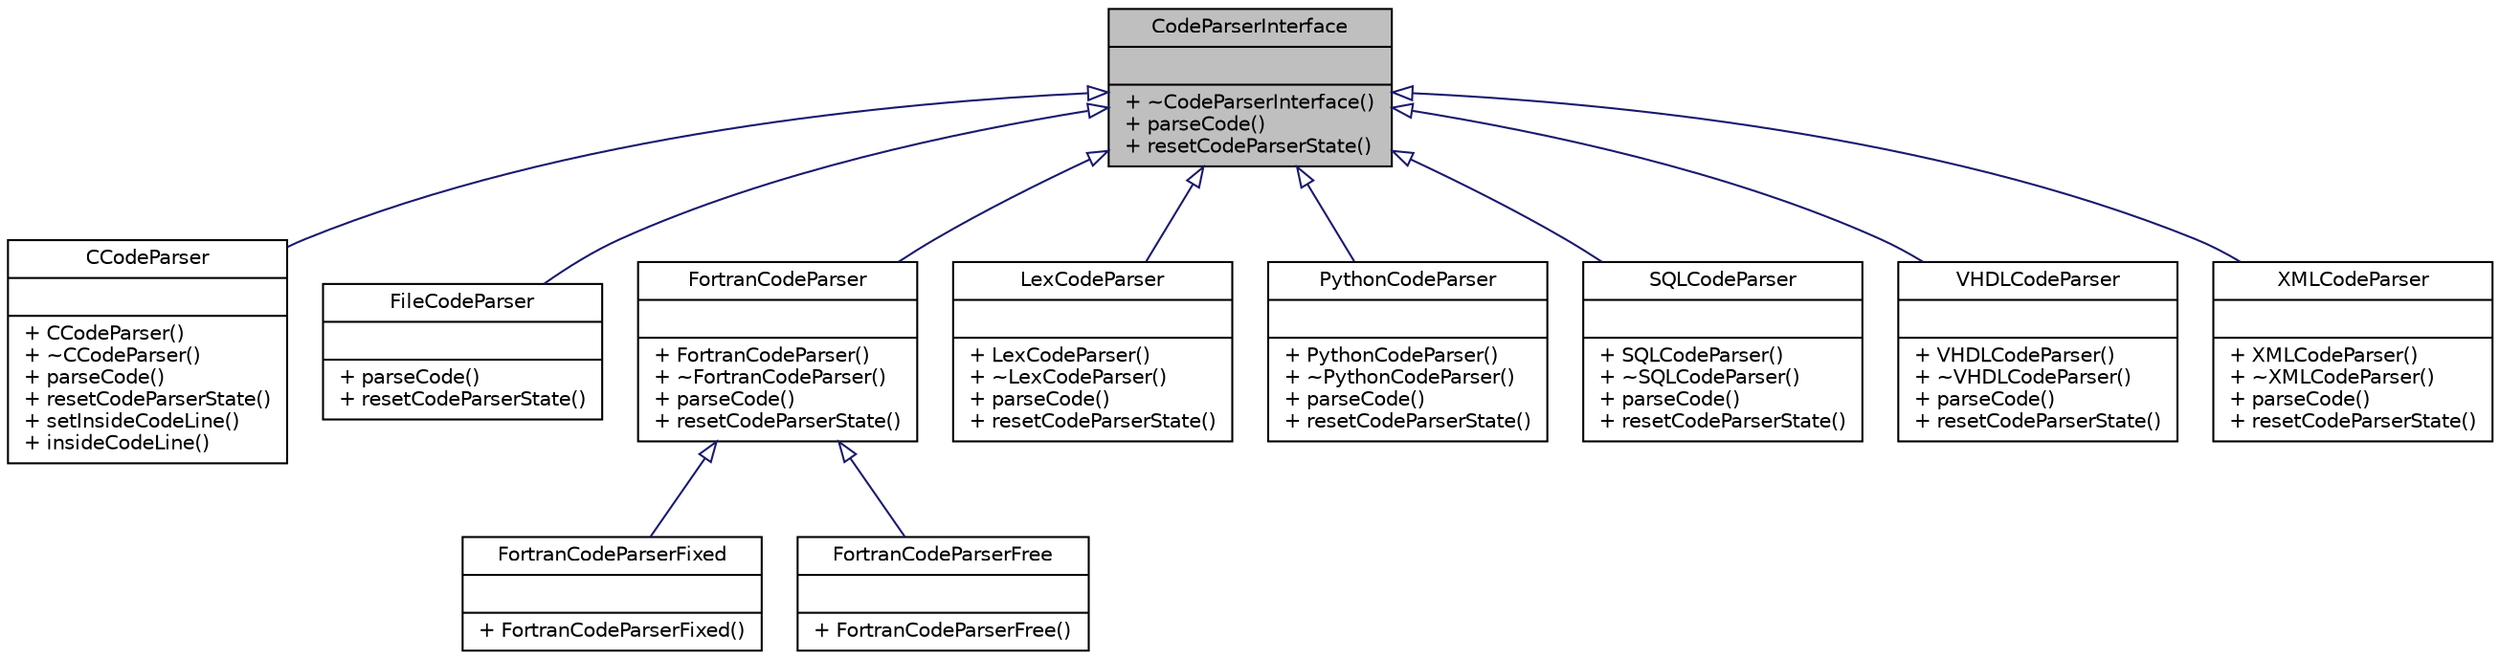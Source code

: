 digraph "CodeParserInterface"
{
 // LATEX_PDF_SIZE
  edge [fontname="Helvetica",fontsize="10",labelfontname="Helvetica",labelfontsize="10"];
  node [fontname="Helvetica",fontsize="10",shape=record];
  Node1 [label="{CodeParserInterface\n||+ ~CodeParserInterface()\l+ parseCode()\l+ resetCodeParserState()\l}",height=0.2,width=0.4,color="black", fillcolor="grey75", style="filled", fontcolor="black",tooltip="Abstract interface for code parsers."];
  Node1 -> Node2 [dir="back",color="midnightblue",fontsize="10",style="solid",arrowtail="onormal",fontname="Helvetica"];
  Node2 [label="{CCodeParser\n||+ CCodeParser()\l+ ~CCodeParser()\l+ parseCode()\l+ resetCodeParserState()\l+ setInsideCodeLine()\l+ insideCodeLine()\l}",height=0.2,width=0.4,color="black", fillcolor="white", style="filled",URL="$classCCodeParser.html",tooltip=" "];
  Node1 -> Node3 [dir="back",color="midnightblue",fontsize="10",style="solid",arrowtail="onormal",fontname="Helvetica"];
  Node3 [label="{FileCodeParser\n||+ parseCode()\l+ resetCodeParserState()\l}",height=0.2,width=0.4,color="black", fillcolor="white", style="filled",URL="$classFileCodeParser.html",tooltip="Generic code parser."];
  Node1 -> Node4 [dir="back",color="midnightblue",fontsize="10",style="solid",arrowtail="onormal",fontname="Helvetica"];
  Node4 [label="{FortranCodeParser\n||+ FortranCodeParser()\l+ ~FortranCodeParser()\l+ parseCode()\l+ resetCodeParserState()\l}",height=0.2,width=0.4,color="black", fillcolor="white", style="filled",URL="$classFortranCodeParser.html",tooltip=" "];
  Node4 -> Node5 [dir="back",color="midnightblue",fontsize="10",style="solid",arrowtail="onormal",fontname="Helvetica"];
  Node5 [label="{FortranCodeParserFixed\n||+ FortranCodeParserFixed()\l}",height=0.2,width=0.4,color="black", fillcolor="white", style="filled",URL="$classFortranCodeParserFixed.html",tooltip=" "];
  Node4 -> Node6 [dir="back",color="midnightblue",fontsize="10",style="solid",arrowtail="onormal",fontname="Helvetica"];
  Node6 [label="{FortranCodeParserFree\n||+ FortranCodeParserFree()\l}",height=0.2,width=0.4,color="black", fillcolor="white", style="filled",URL="$classFortranCodeParserFree.html",tooltip=" "];
  Node1 -> Node7 [dir="back",color="midnightblue",fontsize="10",style="solid",arrowtail="onormal",fontname="Helvetica"];
  Node7 [label="{LexCodeParser\n||+ LexCodeParser()\l+ ~LexCodeParser()\l+ parseCode()\l+ resetCodeParserState()\l}",height=0.2,width=0.4,color="black", fillcolor="white", style="filled",URL="$classLexCodeParser.html",tooltip=" "];
  Node1 -> Node8 [dir="back",color="midnightblue",fontsize="10",style="solid",arrowtail="onormal",fontname="Helvetica"];
  Node8 [label="{PythonCodeParser\n||+ PythonCodeParser()\l+ ~PythonCodeParser()\l+ parseCode()\l+ resetCodeParserState()\l}",height=0.2,width=0.4,color="black", fillcolor="white", style="filled",URL="$classPythonCodeParser.html",tooltip=" "];
  Node1 -> Node9 [dir="back",color="midnightblue",fontsize="10",style="solid",arrowtail="onormal",fontname="Helvetica"];
  Node9 [label="{SQLCodeParser\n||+ SQLCodeParser()\l+ ~SQLCodeParser()\l+ parseCode()\l+ resetCodeParserState()\l}",height=0.2,width=0.4,color="black", fillcolor="white", style="filled",URL="$classSQLCodeParser.html",tooltip=" "];
  Node1 -> Node10 [dir="back",color="midnightblue",fontsize="10",style="solid",arrowtail="onormal",fontname="Helvetica"];
  Node10 [label="{VHDLCodeParser\n||+ VHDLCodeParser()\l+ ~VHDLCodeParser()\l+ parseCode()\l+ resetCodeParserState()\l}",height=0.2,width=0.4,color="black", fillcolor="white", style="filled",URL="$classVHDLCodeParser.html",tooltip=" "];
  Node1 -> Node11 [dir="back",color="midnightblue",fontsize="10",style="solid",arrowtail="onormal",fontname="Helvetica"];
  Node11 [label="{XMLCodeParser\n||+ XMLCodeParser()\l+ ~XMLCodeParser()\l+ parseCode()\l+ resetCodeParserState()\l}",height=0.2,width=0.4,color="black", fillcolor="white", style="filled",URL="$classXMLCodeParser.html",tooltip=" "];
}
